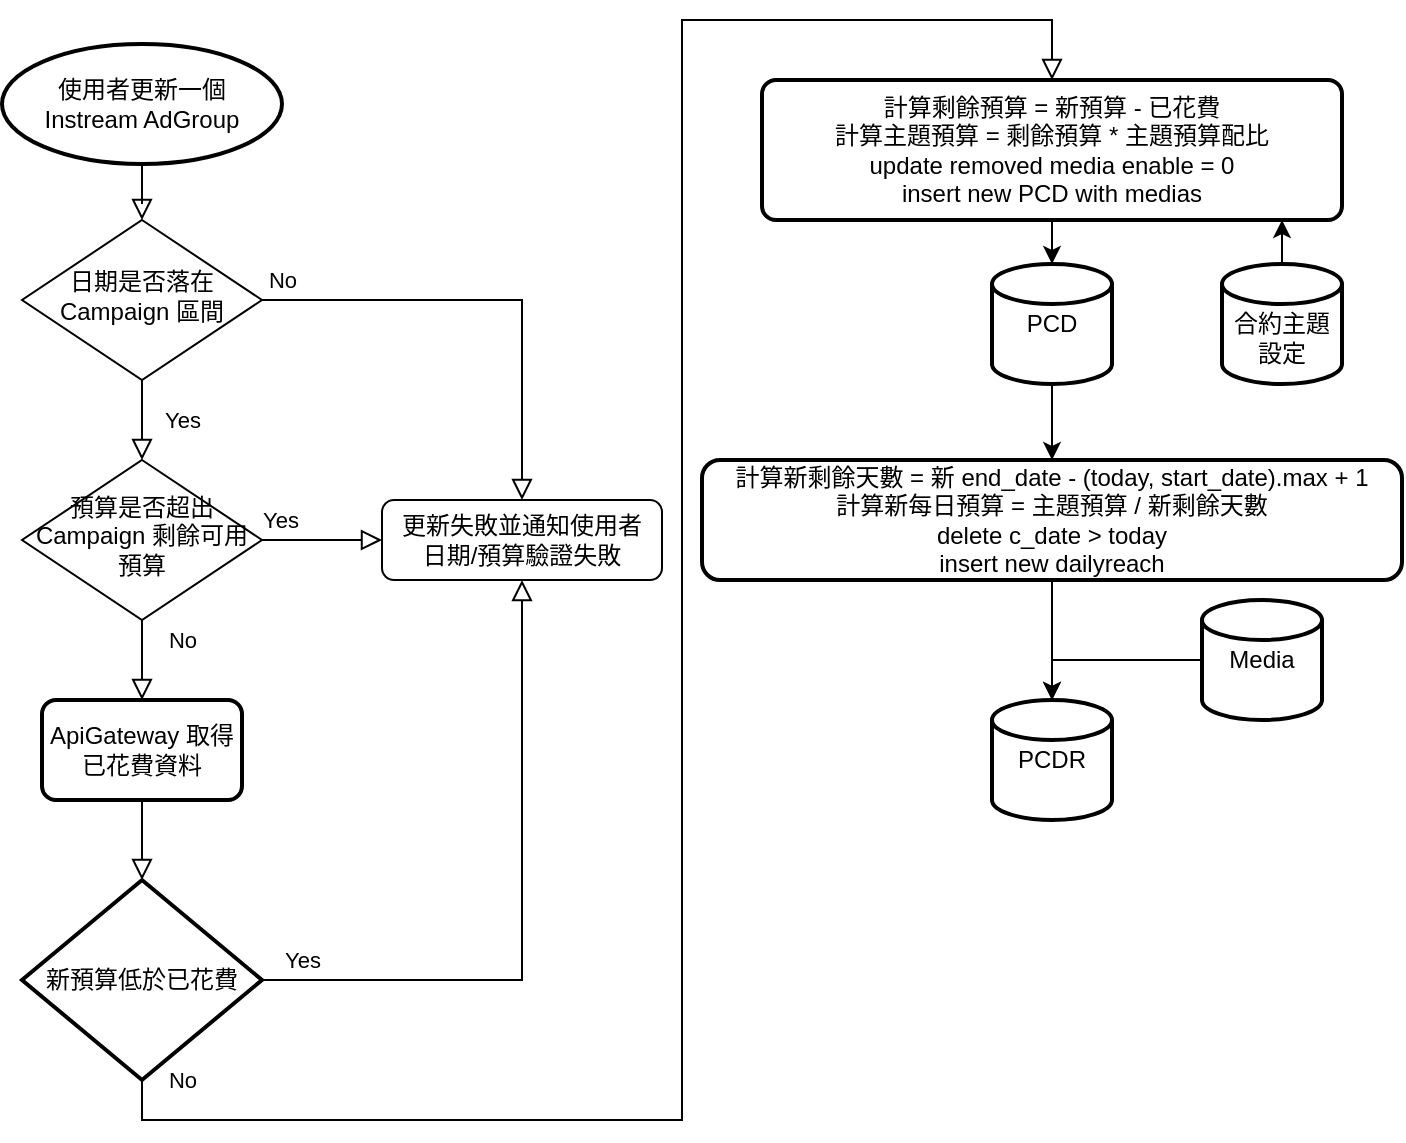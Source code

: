 <mxfile version="18.1.1" type="github">
  <diagram id="C5RBs43oDa-KdzZeNtuy" name="Page-1">
    <mxGraphModel dx="1183" dy="768" grid="1" gridSize="10" guides="1" tooltips="1" connect="1" arrows="1" fold="1" page="1" pageScale="1" pageWidth="827" pageHeight="1169" math="0" shadow="0">
      <root>
        <mxCell id="WIyWlLk6GJQsqaUBKTNV-0" />
        <mxCell id="WIyWlLk6GJQsqaUBKTNV-1" parent="WIyWlLk6GJQsqaUBKTNV-0" />
        <mxCell id="WIyWlLk6GJQsqaUBKTNV-2" value="" style="rounded=0;html=1;jettySize=auto;orthogonalLoop=1;fontSize=11;endArrow=block;endFill=0;endSize=8;strokeWidth=1;shadow=0;labelBackgroundColor=none;edgeStyle=orthogonalEdgeStyle;exitX=0.5;exitY=1;exitDx=0;exitDy=0;exitPerimeter=0;" parent="WIyWlLk6GJQsqaUBKTNV-1" source="D85AezqRSi7aLYV9_FRw-7" target="WIyWlLk6GJQsqaUBKTNV-6" edge="1">
          <mxGeometry relative="1" as="geometry">
            <mxPoint x="120.0" y="70" as="sourcePoint" />
          </mxGeometry>
        </mxCell>
        <mxCell id="WIyWlLk6GJQsqaUBKTNV-4" value="Yes" style="rounded=0;html=1;jettySize=auto;orthogonalLoop=1;fontSize=11;endArrow=block;endFill=0;endSize=8;strokeWidth=1;shadow=0;labelBackgroundColor=none;edgeStyle=orthogonalEdgeStyle;" parent="WIyWlLk6GJQsqaUBKTNV-1" source="WIyWlLk6GJQsqaUBKTNV-6" target="WIyWlLk6GJQsqaUBKTNV-10" edge="1">
          <mxGeometry y="20" relative="1" as="geometry">
            <mxPoint as="offset" />
          </mxGeometry>
        </mxCell>
        <mxCell id="WIyWlLk6GJQsqaUBKTNV-5" value="No" style="edgeStyle=orthogonalEdgeStyle;rounded=0;html=1;jettySize=auto;orthogonalLoop=1;fontSize=11;endArrow=block;endFill=0;endSize=8;strokeWidth=1;shadow=0;labelBackgroundColor=none;entryX=0.5;entryY=0;entryDx=0;entryDy=0;" parent="WIyWlLk6GJQsqaUBKTNV-1" source="WIyWlLk6GJQsqaUBKTNV-6" target="WIyWlLk6GJQsqaUBKTNV-7" edge="1">
          <mxGeometry x="-0.917" y="10" relative="1" as="geometry">
            <mxPoint as="offset" />
          </mxGeometry>
        </mxCell>
        <mxCell id="WIyWlLk6GJQsqaUBKTNV-6" value="日期是否落在 Campaign 區間" style="rhombus;whiteSpace=wrap;html=1;shadow=0;fontFamily=Helvetica;fontSize=12;align=center;strokeWidth=1;spacing=6;spacingTop=-4;" parent="WIyWlLk6GJQsqaUBKTNV-1" vertex="1">
          <mxGeometry x="60" y="120" width="120" height="80" as="geometry" />
        </mxCell>
        <mxCell id="WIyWlLk6GJQsqaUBKTNV-7" value="更新失敗並通知使用者&lt;br&gt;日期/預算驗證失敗" style="rounded=1;whiteSpace=wrap;html=1;fontSize=12;glass=0;strokeWidth=1;shadow=0;" parent="WIyWlLk6GJQsqaUBKTNV-1" vertex="1">
          <mxGeometry x="240" y="260" width="140" height="40" as="geometry" />
        </mxCell>
        <mxCell id="WIyWlLk6GJQsqaUBKTNV-8" value="No" style="rounded=0;html=1;jettySize=auto;orthogonalLoop=1;fontSize=11;endArrow=block;endFill=0;endSize=8;strokeWidth=1;shadow=0;labelBackgroundColor=none;edgeStyle=orthogonalEdgeStyle;entryX=0.5;entryY=0;entryDx=0;entryDy=0;" parent="WIyWlLk6GJQsqaUBKTNV-1" source="WIyWlLk6GJQsqaUBKTNV-10" target="D85AezqRSi7aLYV9_FRw-8" edge="1">
          <mxGeometry x="-0.5" y="20" relative="1" as="geometry">
            <mxPoint as="offset" />
            <mxPoint x="120.0" y="350" as="targetPoint" />
          </mxGeometry>
        </mxCell>
        <mxCell id="WIyWlLk6GJQsqaUBKTNV-9" value="Yes" style="edgeStyle=orthogonalEdgeStyle;rounded=0;html=1;jettySize=auto;orthogonalLoop=1;fontSize=11;endArrow=block;endFill=0;endSize=8;strokeWidth=1;shadow=0;labelBackgroundColor=none;entryX=0;entryY=0.5;entryDx=0;entryDy=0;" parent="WIyWlLk6GJQsqaUBKTNV-1" source="WIyWlLk6GJQsqaUBKTNV-10" target="WIyWlLk6GJQsqaUBKTNV-7" edge="1">
          <mxGeometry x="-0.714" y="10" relative="1" as="geometry">
            <mxPoint as="offset" />
            <mxPoint x="260" y="340" as="targetPoint" />
            <Array as="points">
              <mxPoint x="220" y="280" />
              <mxPoint x="220" y="280" />
            </Array>
          </mxGeometry>
        </mxCell>
        <mxCell id="WIyWlLk6GJQsqaUBKTNV-10" value="預算是否超出 Campaign 剩餘可用預算" style="rhombus;whiteSpace=wrap;html=1;shadow=0;fontFamily=Helvetica;fontSize=12;align=center;strokeWidth=1;spacing=6;spacingTop=-4;" parent="WIyWlLk6GJQsqaUBKTNV-1" vertex="1">
          <mxGeometry x="60" y="240" width="120" height="80" as="geometry" />
        </mxCell>
        <mxCell id="D85AezqRSi7aLYV9_FRw-4" value="Yes" style="rounded=0;html=1;jettySize=auto;orthogonalLoop=1;fontSize=11;endArrow=block;endFill=0;endSize=8;strokeWidth=1;shadow=0;labelBackgroundColor=none;edgeStyle=orthogonalEdgeStyle;entryX=0.5;entryY=1;entryDx=0;entryDy=0;exitX=1;exitY=0.5;exitDx=0;exitDy=0;exitPerimeter=0;" parent="WIyWlLk6GJQsqaUBKTNV-1" source="D85AezqRSi7aLYV9_FRw-9" target="WIyWlLk6GJQsqaUBKTNV-7" edge="1">
          <mxGeometry x="-0.882" y="10" relative="1" as="geometry">
            <mxPoint as="offset" />
            <mxPoint x="310" y="380" as="sourcePoint" />
            <mxPoint x="430" y="445" as="targetPoint" />
          </mxGeometry>
        </mxCell>
        <mxCell id="D85AezqRSi7aLYV9_FRw-7" value="&lt;span style=&quot;&quot;&gt;使用者更新一個 &lt;br&gt;Instream AdGroup&lt;/span&gt;" style="strokeWidth=2;html=1;shape=mxgraph.flowchart.start_1;whiteSpace=wrap;" parent="WIyWlLk6GJQsqaUBKTNV-1" vertex="1">
          <mxGeometry x="50" y="32" width="140" height="60" as="geometry" />
        </mxCell>
        <mxCell id="D85AezqRSi7aLYV9_FRw-8" value="ApiGateway 取得&lt;br&gt;已花費資料" style="rounded=1;whiteSpace=wrap;html=1;absoluteArcSize=1;arcSize=14;strokeWidth=2;" parent="WIyWlLk6GJQsqaUBKTNV-1" vertex="1">
          <mxGeometry x="70" y="360" width="100" height="50" as="geometry" />
        </mxCell>
        <mxCell id="D85AezqRSi7aLYV9_FRw-9" value="新預算低於已花費" style="strokeWidth=2;html=1;shape=mxgraph.flowchart.decision;whiteSpace=wrap;" parent="WIyWlLk6GJQsqaUBKTNV-1" vertex="1">
          <mxGeometry x="60" y="450" width="120" height="100" as="geometry" />
        </mxCell>
        <mxCell id="D85AezqRSi7aLYV9_FRw-10" value="&lt;br&gt;" style="rounded=0;html=1;jettySize=auto;orthogonalLoop=1;fontSize=11;endArrow=block;endFill=0;endSize=8;strokeWidth=1;shadow=0;labelBackgroundColor=none;edgeStyle=orthogonalEdgeStyle;exitX=0.5;exitY=1;exitDx=0;exitDy=0;" parent="WIyWlLk6GJQsqaUBKTNV-1" source="D85AezqRSi7aLYV9_FRw-8" target="D85AezqRSi7aLYV9_FRw-9" edge="1">
          <mxGeometry x="0.333" y="20" relative="1" as="geometry">
            <mxPoint as="offset" />
            <mxPoint x="320" y="390" as="sourcePoint" />
            <mxPoint x="320" y="310" as="targetPoint" />
          </mxGeometry>
        </mxCell>
        <mxCell id="D85AezqRSi7aLYV9_FRw-13" value="" style="rounded=0;html=1;jettySize=auto;orthogonalLoop=1;fontSize=11;endArrow=block;endFill=0;endSize=8;strokeWidth=1;shadow=0;labelBackgroundColor=none;edgeStyle=orthogonalEdgeStyle;exitX=0.5;exitY=1;exitDx=0;exitDy=0;exitPerimeter=0;entryX=0.5;entryY=0;entryDx=0;entryDy=0;" parent="WIyWlLk6GJQsqaUBKTNV-1" source="D85AezqRSi7aLYV9_FRw-9" target="D85AezqRSi7aLYV9_FRw-14" edge="1">
          <mxGeometry x="0.333" y="20" relative="1" as="geometry">
            <mxPoint as="offset" />
            <mxPoint x="130.0" y="330" as="sourcePoint" />
            <mxPoint x="620" y="20" as="targetPoint" />
            <Array as="points">
              <mxPoint x="120" y="570" />
              <mxPoint x="390" y="570" />
              <mxPoint x="390" y="20" />
              <mxPoint x="575" y="20" />
            </Array>
          </mxGeometry>
        </mxCell>
        <mxCell id="D85AezqRSi7aLYV9_FRw-15" value="No" style="edgeLabel;html=1;align=center;verticalAlign=middle;resizable=0;points=[];" parent="D85AezqRSi7aLYV9_FRw-13" vertex="1" connectable="0">
          <mxGeometry x="-0.294" relative="1" as="geometry">
            <mxPoint x="-250" y="62" as="offset" />
          </mxGeometry>
        </mxCell>
        <mxCell id="D85AezqRSi7aLYV9_FRw-18" value="" style="edgeStyle=orthogonalEdgeStyle;rounded=0;orthogonalLoop=1;jettySize=auto;html=1;entryX=0.5;entryY=0;entryDx=0;entryDy=0;entryPerimeter=0;" parent="WIyWlLk6GJQsqaUBKTNV-1" source="D85AezqRSi7aLYV9_FRw-14" target="D85AezqRSi7aLYV9_FRw-16" edge="1">
          <mxGeometry relative="1" as="geometry">
            <mxPoint x="575" y="180" as="targetPoint" />
          </mxGeometry>
        </mxCell>
        <mxCell id="D85AezqRSi7aLYV9_FRw-14" value="&lt;div style=&quot;&quot;&gt;計算剩餘預算 = 新預算 - 已花費&lt;/div&gt;&lt;div style=&quot;&quot;&gt;計算主題預算 = 剩餘預算 * 主題預算配比&lt;/div&gt;&lt;div style=&quot;&quot;&gt;update removed media enable = 0&lt;/div&gt;&lt;div style=&quot;&quot;&gt;insert new PCD with medias&lt;/div&gt;" style="rounded=1;whiteSpace=wrap;html=1;absoluteArcSize=1;arcSize=14;strokeWidth=2;align=center;" parent="WIyWlLk6GJQsqaUBKTNV-1" vertex="1">
          <mxGeometry x="430" y="50" width="290" height="70" as="geometry" />
        </mxCell>
        <mxCell id="8HmFovyHqstTYCY-DPdb-1" value="" style="edgeStyle=orthogonalEdgeStyle;rounded=0;orthogonalLoop=1;jettySize=auto;html=1;exitX=0.5;exitY=1;exitDx=0;exitDy=0;exitPerimeter=0;" edge="1" parent="WIyWlLk6GJQsqaUBKTNV-1" source="D85AezqRSi7aLYV9_FRw-16" target="8HmFovyHqstTYCY-DPdb-0">
          <mxGeometry relative="1" as="geometry">
            <mxPoint x="575" y="200" as="sourcePoint" />
          </mxGeometry>
        </mxCell>
        <mxCell id="D85AezqRSi7aLYV9_FRw-16" value="PCD" style="strokeWidth=2;html=1;shape=mxgraph.flowchart.database;whiteSpace=wrap;" parent="WIyWlLk6GJQsqaUBKTNV-1" vertex="1">
          <mxGeometry x="545" y="142" width="60" height="60" as="geometry" />
        </mxCell>
        <mxCell id="D85AezqRSi7aLYV9_FRw-20" value="" style="edgeStyle=orthogonalEdgeStyle;rounded=0;orthogonalLoop=1;jettySize=auto;html=1;" parent="WIyWlLk6GJQsqaUBKTNV-1" source="D85AezqRSi7aLYV9_FRw-19" target="D85AezqRSi7aLYV9_FRw-14" edge="1">
          <mxGeometry relative="1" as="geometry">
            <Array as="points">
              <mxPoint x="690" y="100" />
              <mxPoint x="690" y="100" />
            </Array>
          </mxGeometry>
        </mxCell>
        <mxCell id="D85AezqRSi7aLYV9_FRw-19" value="&lt;br&gt;合約主題設定" style="strokeWidth=2;html=1;shape=mxgraph.flowchart.database;whiteSpace=wrap;" parent="WIyWlLk6GJQsqaUBKTNV-1" vertex="1">
          <mxGeometry x="660" y="142" width="60" height="60" as="geometry" />
        </mxCell>
        <mxCell id="8HmFovyHqstTYCY-DPdb-4" value="" style="edgeStyle=orthogonalEdgeStyle;rounded=0;orthogonalLoop=1;jettySize=auto;html=1;" edge="1" parent="WIyWlLk6GJQsqaUBKTNV-1" source="8HmFovyHqstTYCY-DPdb-0" target="8HmFovyHqstTYCY-DPdb-3">
          <mxGeometry relative="1" as="geometry" />
        </mxCell>
        <mxCell id="8HmFovyHqstTYCY-DPdb-0" value="計算新剩餘天數 = 新 end_date - (today, start_date).max + 1&lt;br&gt;計算新每日預算 = 主題預算 / 新剩餘天數&lt;br&gt;delete c_date &amp;gt; today&lt;br&gt;insert new dailyreach" style="rounded=1;whiteSpace=wrap;html=1;strokeWidth=2;" vertex="1" parent="WIyWlLk6GJQsqaUBKTNV-1">
          <mxGeometry x="400" y="240" width="350" height="60" as="geometry" />
        </mxCell>
        <mxCell id="8HmFovyHqstTYCY-DPdb-7" style="edgeStyle=orthogonalEdgeStyle;rounded=0;orthogonalLoop=1;jettySize=auto;html=1;entryX=0.5;entryY=0;entryDx=0;entryDy=0;entryPerimeter=0;" edge="1" parent="WIyWlLk6GJQsqaUBKTNV-1" source="8HmFovyHqstTYCY-DPdb-2" target="8HmFovyHqstTYCY-DPdb-3">
          <mxGeometry relative="1" as="geometry" />
        </mxCell>
        <mxCell id="8HmFovyHqstTYCY-DPdb-2" value="Media" style="strokeWidth=2;html=1;shape=mxgraph.flowchart.database;whiteSpace=wrap;" vertex="1" parent="WIyWlLk6GJQsqaUBKTNV-1">
          <mxGeometry x="650" y="310" width="60" height="60" as="geometry" />
        </mxCell>
        <mxCell id="8HmFovyHqstTYCY-DPdb-3" value="PCDR" style="strokeWidth=2;html=1;shape=mxgraph.flowchart.database;whiteSpace=wrap;" vertex="1" parent="WIyWlLk6GJQsqaUBKTNV-1">
          <mxGeometry x="545" y="360" width="60" height="60" as="geometry" />
        </mxCell>
      </root>
    </mxGraphModel>
  </diagram>
</mxfile>

